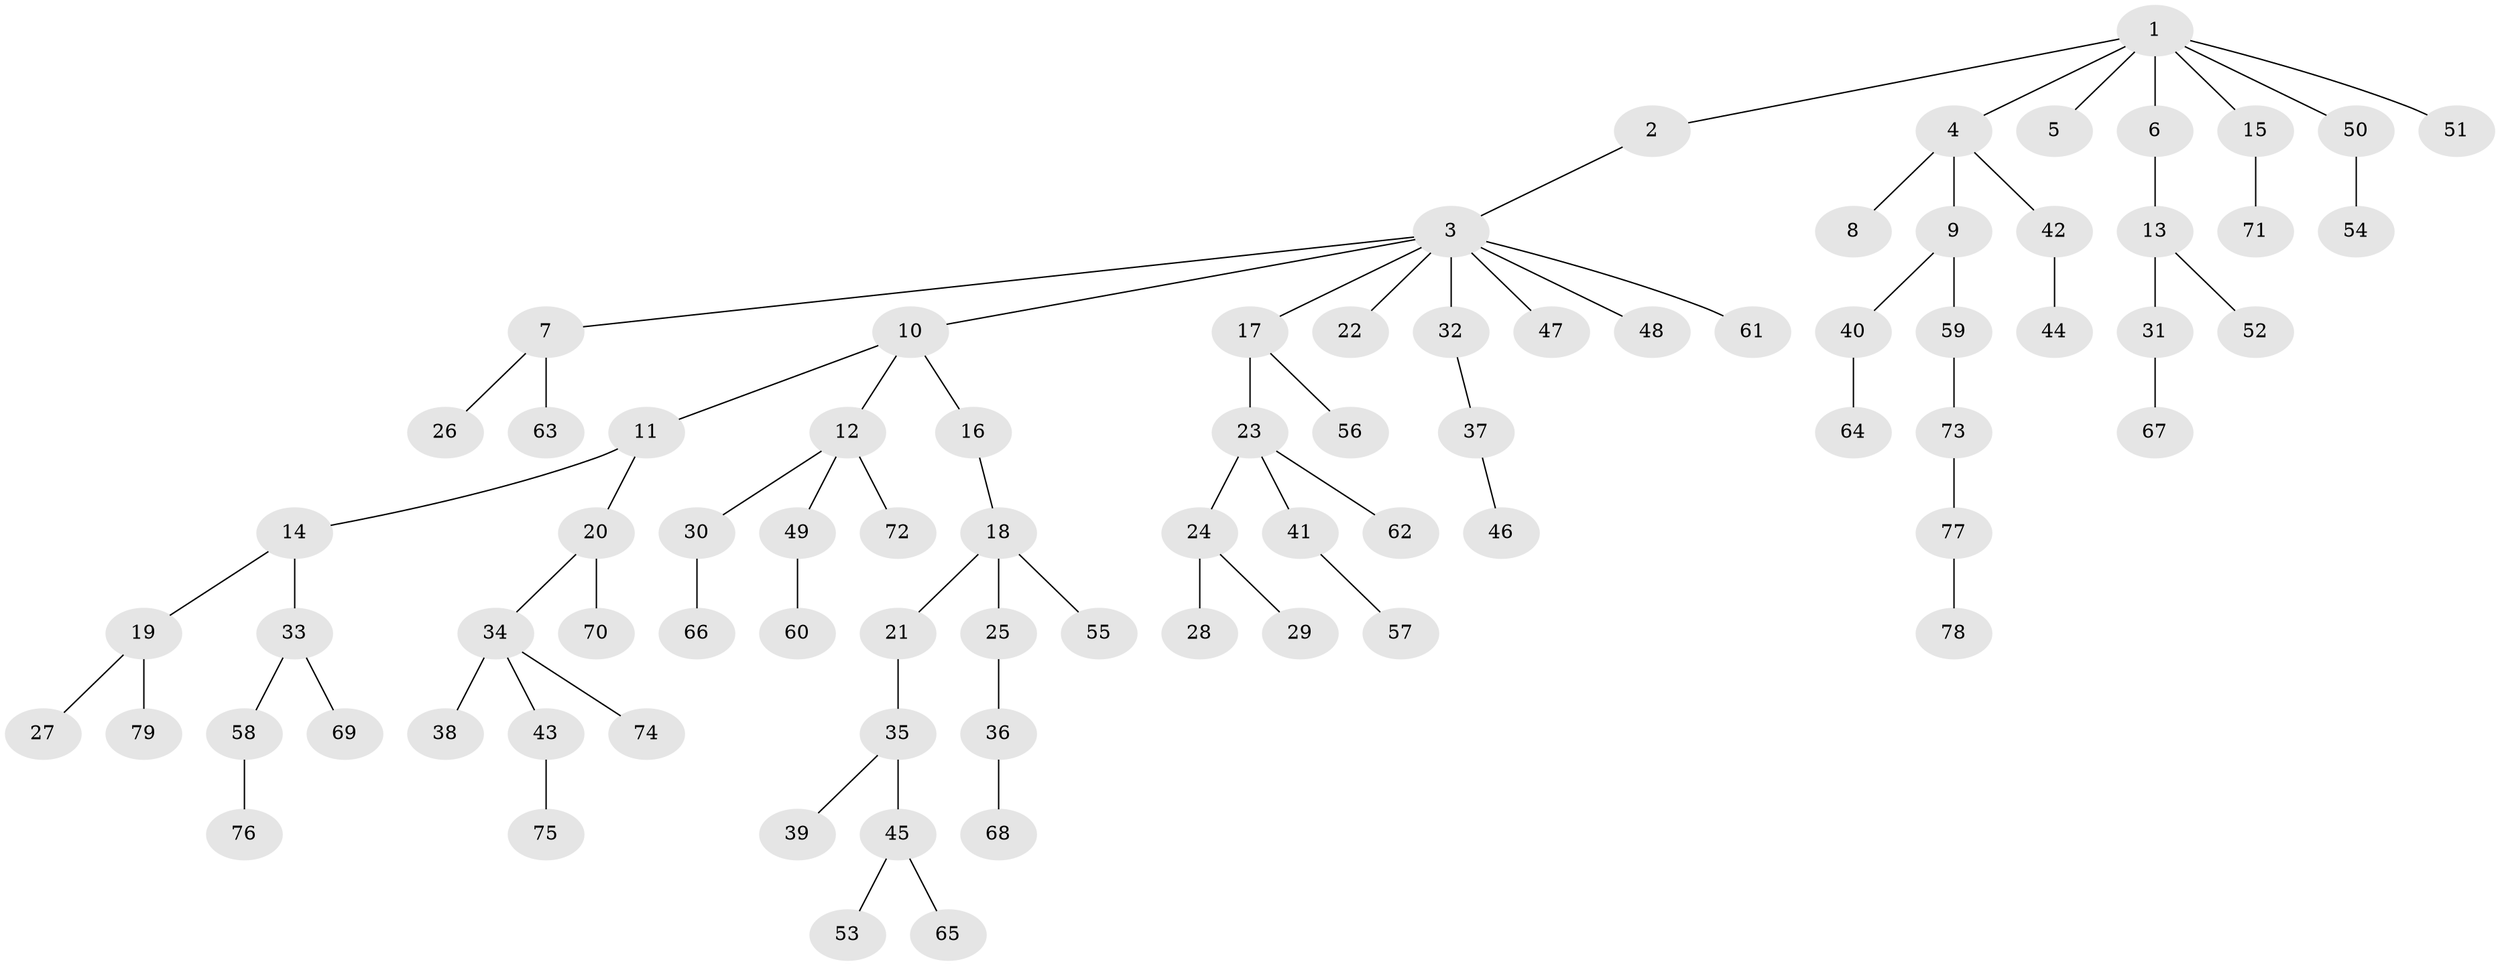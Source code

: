 // coarse degree distribution, {4: 0.05, 2: 0.325, 1: 0.475, 3: 0.1, 8: 0.025, 5: 0.025}
// Generated by graph-tools (version 1.1) at 2025/37/03/04/25 23:37:22]
// undirected, 79 vertices, 78 edges
graph export_dot {
  node [color=gray90,style=filled];
  1;
  2;
  3;
  4;
  5;
  6;
  7;
  8;
  9;
  10;
  11;
  12;
  13;
  14;
  15;
  16;
  17;
  18;
  19;
  20;
  21;
  22;
  23;
  24;
  25;
  26;
  27;
  28;
  29;
  30;
  31;
  32;
  33;
  34;
  35;
  36;
  37;
  38;
  39;
  40;
  41;
  42;
  43;
  44;
  45;
  46;
  47;
  48;
  49;
  50;
  51;
  52;
  53;
  54;
  55;
  56;
  57;
  58;
  59;
  60;
  61;
  62;
  63;
  64;
  65;
  66;
  67;
  68;
  69;
  70;
  71;
  72;
  73;
  74;
  75;
  76;
  77;
  78;
  79;
  1 -- 2;
  1 -- 4;
  1 -- 5;
  1 -- 6;
  1 -- 15;
  1 -- 50;
  1 -- 51;
  2 -- 3;
  3 -- 7;
  3 -- 10;
  3 -- 17;
  3 -- 22;
  3 -- 32;
  3 -- 47;
  3 -- 48;
  3 -- 61;
  4 -- 8;
  4 -- 9;
  4 -- 42;
  6 -- 13;
  7 -- 26;
  7 -- 63;
  9 -- 40;
  9 -- 59;
  10 -- 11;
  10 -- 12;
  10 -- 16;
  11 -- 14;
  11 -- 20;
  12 -- 30;
  12 -- 49;
  12 -- 72;
  13 -- 31;
  13 -- 52;
  14 -- 19;
  14 -- 33;
  15 -- 71;
  16 -- 18;
  17 -- 23;
  17 -- 56;
  18 -- 21;
  18 -- 25;
  18 -- 55;
  19 -- 27;
  19 -- 79;
  20 -- 34;
  20 -- 70;
  21 -- 35;
  23 -- 24;
  23 -- 41;
  23 -- 62;
  24 -- 28;
  24 -- 29;
  25 -- 36;
  30 -- 66;
  31 -- 67;
  32 -- 37;
  33 -- 58;
  33 -- 69;
  34 -- 38;
  34 -- 43;
  34 -- 74;
  35 -- 39;
  35 -- 45;
  36 -- 68;
  37 -- 46;
  40 -- 64;
  41 -- 57;
  42 -- 44;
  43 -- 75;
  45 -- 53;
  45 -- 65;
  49 -- 60;
  50 -- 54;
  58 -- 76;
  59 -- 73;
  73 -- 77;
  77 -- 78;
}

